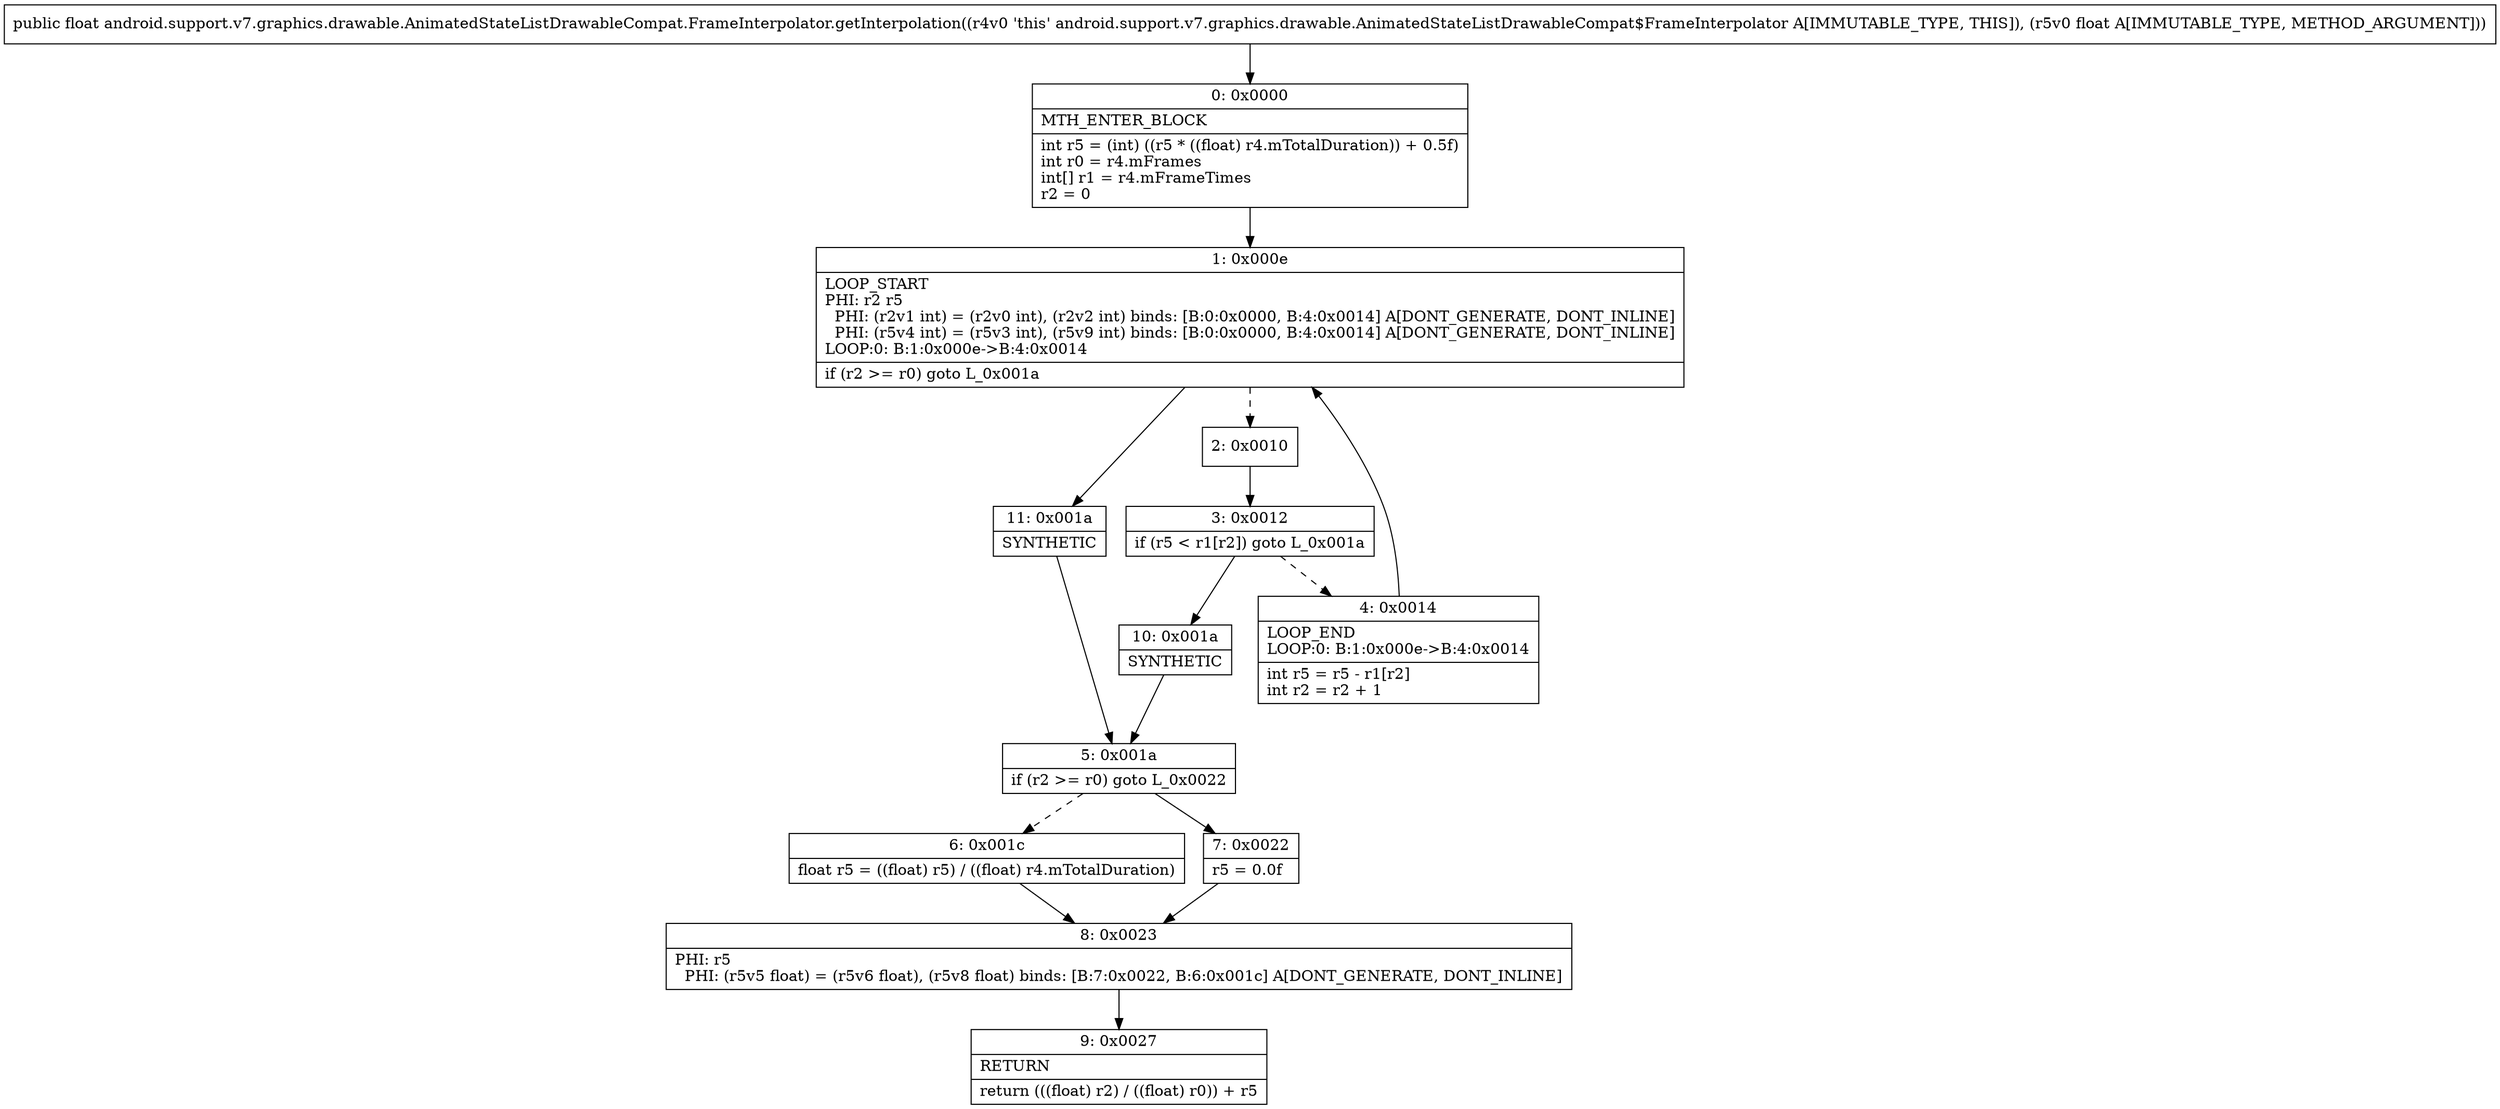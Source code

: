 digraph "CFG forandroid.support.v7.graphics.drawable.AnimatedStateListDrawableCompat.FrameInterpolator.getInterpolation(F)F" {
Node_0 [shape=record,label="{0\:\ 0x0000|MTH_ENTER_BLOCK\l|int r5 = (int) ((r5 * ((float) r4.mTotalDuration)) + 0.5f)\lint r0 = r4.mFrames\lint[] r1 = r4.mFrameTimes\lr2 = 0\l}"];
Node_1 [shape=record,label="{1\:\ 0x000e|LOOP_START\lPHI: r2 r5 \l  PHI: (r2v1 int) = (r2v0 int), (r2v2 int) binds: [B:0:0x0000, B:4:0x0014] A[DONT_GENERATE, DONT_INLINE]\l  PHI: (r5v4 int) = (r5v3 int), (r5v9 int) binds: [B:0:0x0000, B:4:0x0014] A[DONT_GENERATE, DONT_INLINE]\lLOOP:0: B:1:0x000e\-\>B:4:0x0014\l|if (r2 \>= r0) goto L_0x001a\l}"];
Node_2 [shape=record,label="{2\:\ 0x0010}"];
Node_3 [shape=record,label="{3\:\ 0x0012|if (r5 \< r1[r2]) goto L_0x001a\l}"];
Node_4 [shape=record,label="{4\:\ 0x0014|LOOP_END\lLOOP:0: B:1:0x000e\-\>B:4:0x0014\l|int r5 = r5 \- r1[r2]\lint r2 = r2 + 1\l}"];
Node_5 [shape=record,label="{5\:\ 0x001a|if (r2 \>= r0) goto L_0x0022\l}"];
Node_6 [shape=record,label="{6\:\ 0x001c|float r5 = ((float) r5) \/ ((float) r4.mTotalDuration)\l}"];
Node_7 [shape=record,label="{7\:\ 0x0022|r5 = 0.0f\l}"];
Node_8 [shape=record,label="{8\:\ 0x0023|PHI: r5 \l  PHI: (r5v5 float) = (r5v6 float), (r5v8 float) binds: [B:7:0x0022, B:6:0x001c] A[DONT_GENERATE, DONT_INLINE]\l}"];
Node_9 [shape=record,label="{9\:\ 0x0027|RETURN\l|return (((float) r2) \/ ((float) r0)) + r5\l}"];
Node_10 [shape=record,label="{10\:\ 0x001a|SYNTHETIC\l}"];
Node_11 [shape=record,label="{11\:\ 0x001a|SYNTHETIC\l}"];
MethodNode[shape=record,label="{public float android.support.v7.graphics.drawable.AnimatedStateListDrawableCompat.FrameInterpolator.getInterpolation((r4v0 'this' android.support.v7.graphics.drawable.AnimatedStateListDrawableCompat$FrameInterpolator A[IMMUTABLE_TYPE, THIS]), (r5v0 float A[IMMUTABLE_TYPE, METHOD_ARGUMENT])) }"];
MethodNode -> Node_0;
Node_0 -> Node_1;
Node_1 -> Node_2[style=dashed];
Node_1 -> Node_11;
Node_2 -> Node_3;
Node_3 -> Node_4[style=dashed];
Node_3 -> Node_10;
Node_4 -> Node_1;
Node_5 -> Node_6[style=dashed];
Node_5 -> Node_7;
Node_6 -> Node_8;
Node_7 -> Node_8;
Node_8 -> Node_9;
Node_10 -> Node_5;
Node_11 -> Node_5;
}

